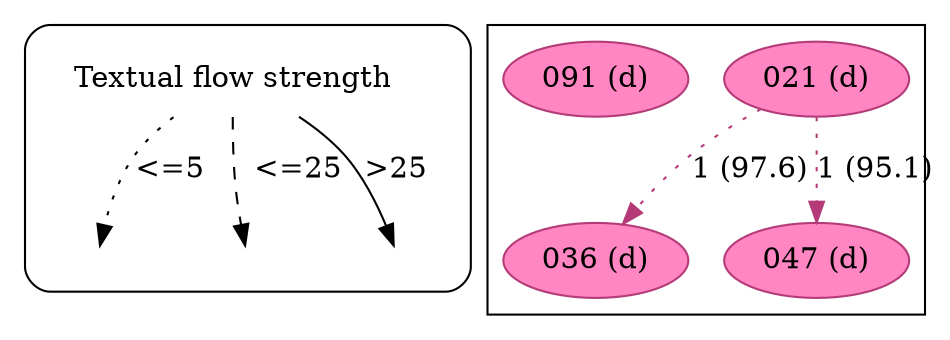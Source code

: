 strict digraph  {
	node [label="\N"];
	subgraph cluster_legend {
		graph [style=rounded];
		leg_s		 [label="Textual flow strength",
			shape=plaintext];
		leg_e1		 [fixedsize=True,
			height=0.2,
			label="",
			style=invis];
		leg_s -> leg_e1		 [label="<=5  ",
			style=dotted];
		leg_e2		 [fixedsize=True,
			height=0.2,
			label="",
			style=invis];
		leg_s -> leg_e2		 [label="  <=25",
			style=dashed];
		leg_e3		 [fixedsize=True,
			height=0.2,
			label="",
			style=invis];
		leg_s -> leg_e3		 [label=">25",
			style=solid];
	}
	subgraph cluster_reading {
		021		 [color="#b43b77",
			fillcolor="#FF86C2",
			label="021 (d)",
			style=filled];
		036		 [color="#b43b77",
			fillcolor="#FF86C2",
			label="036 (d)",
			style=filled];
		021 -> 036		 [color="#b43b77",
			label="1 (97.6)",
			style=dotted];
		047		 [color="#b43b77",
			fillcolor="#FF86C2",
			label="047 (d)",
			style=filled];
		021 -> 047		 [color="#b43b77",
			label="1 (95.1)",
			style=dotted];
		091		 [color="#b43b77",
			fillcolor="#FF86C2",
			label="091 (d)",
			style=filled];
	}
}
